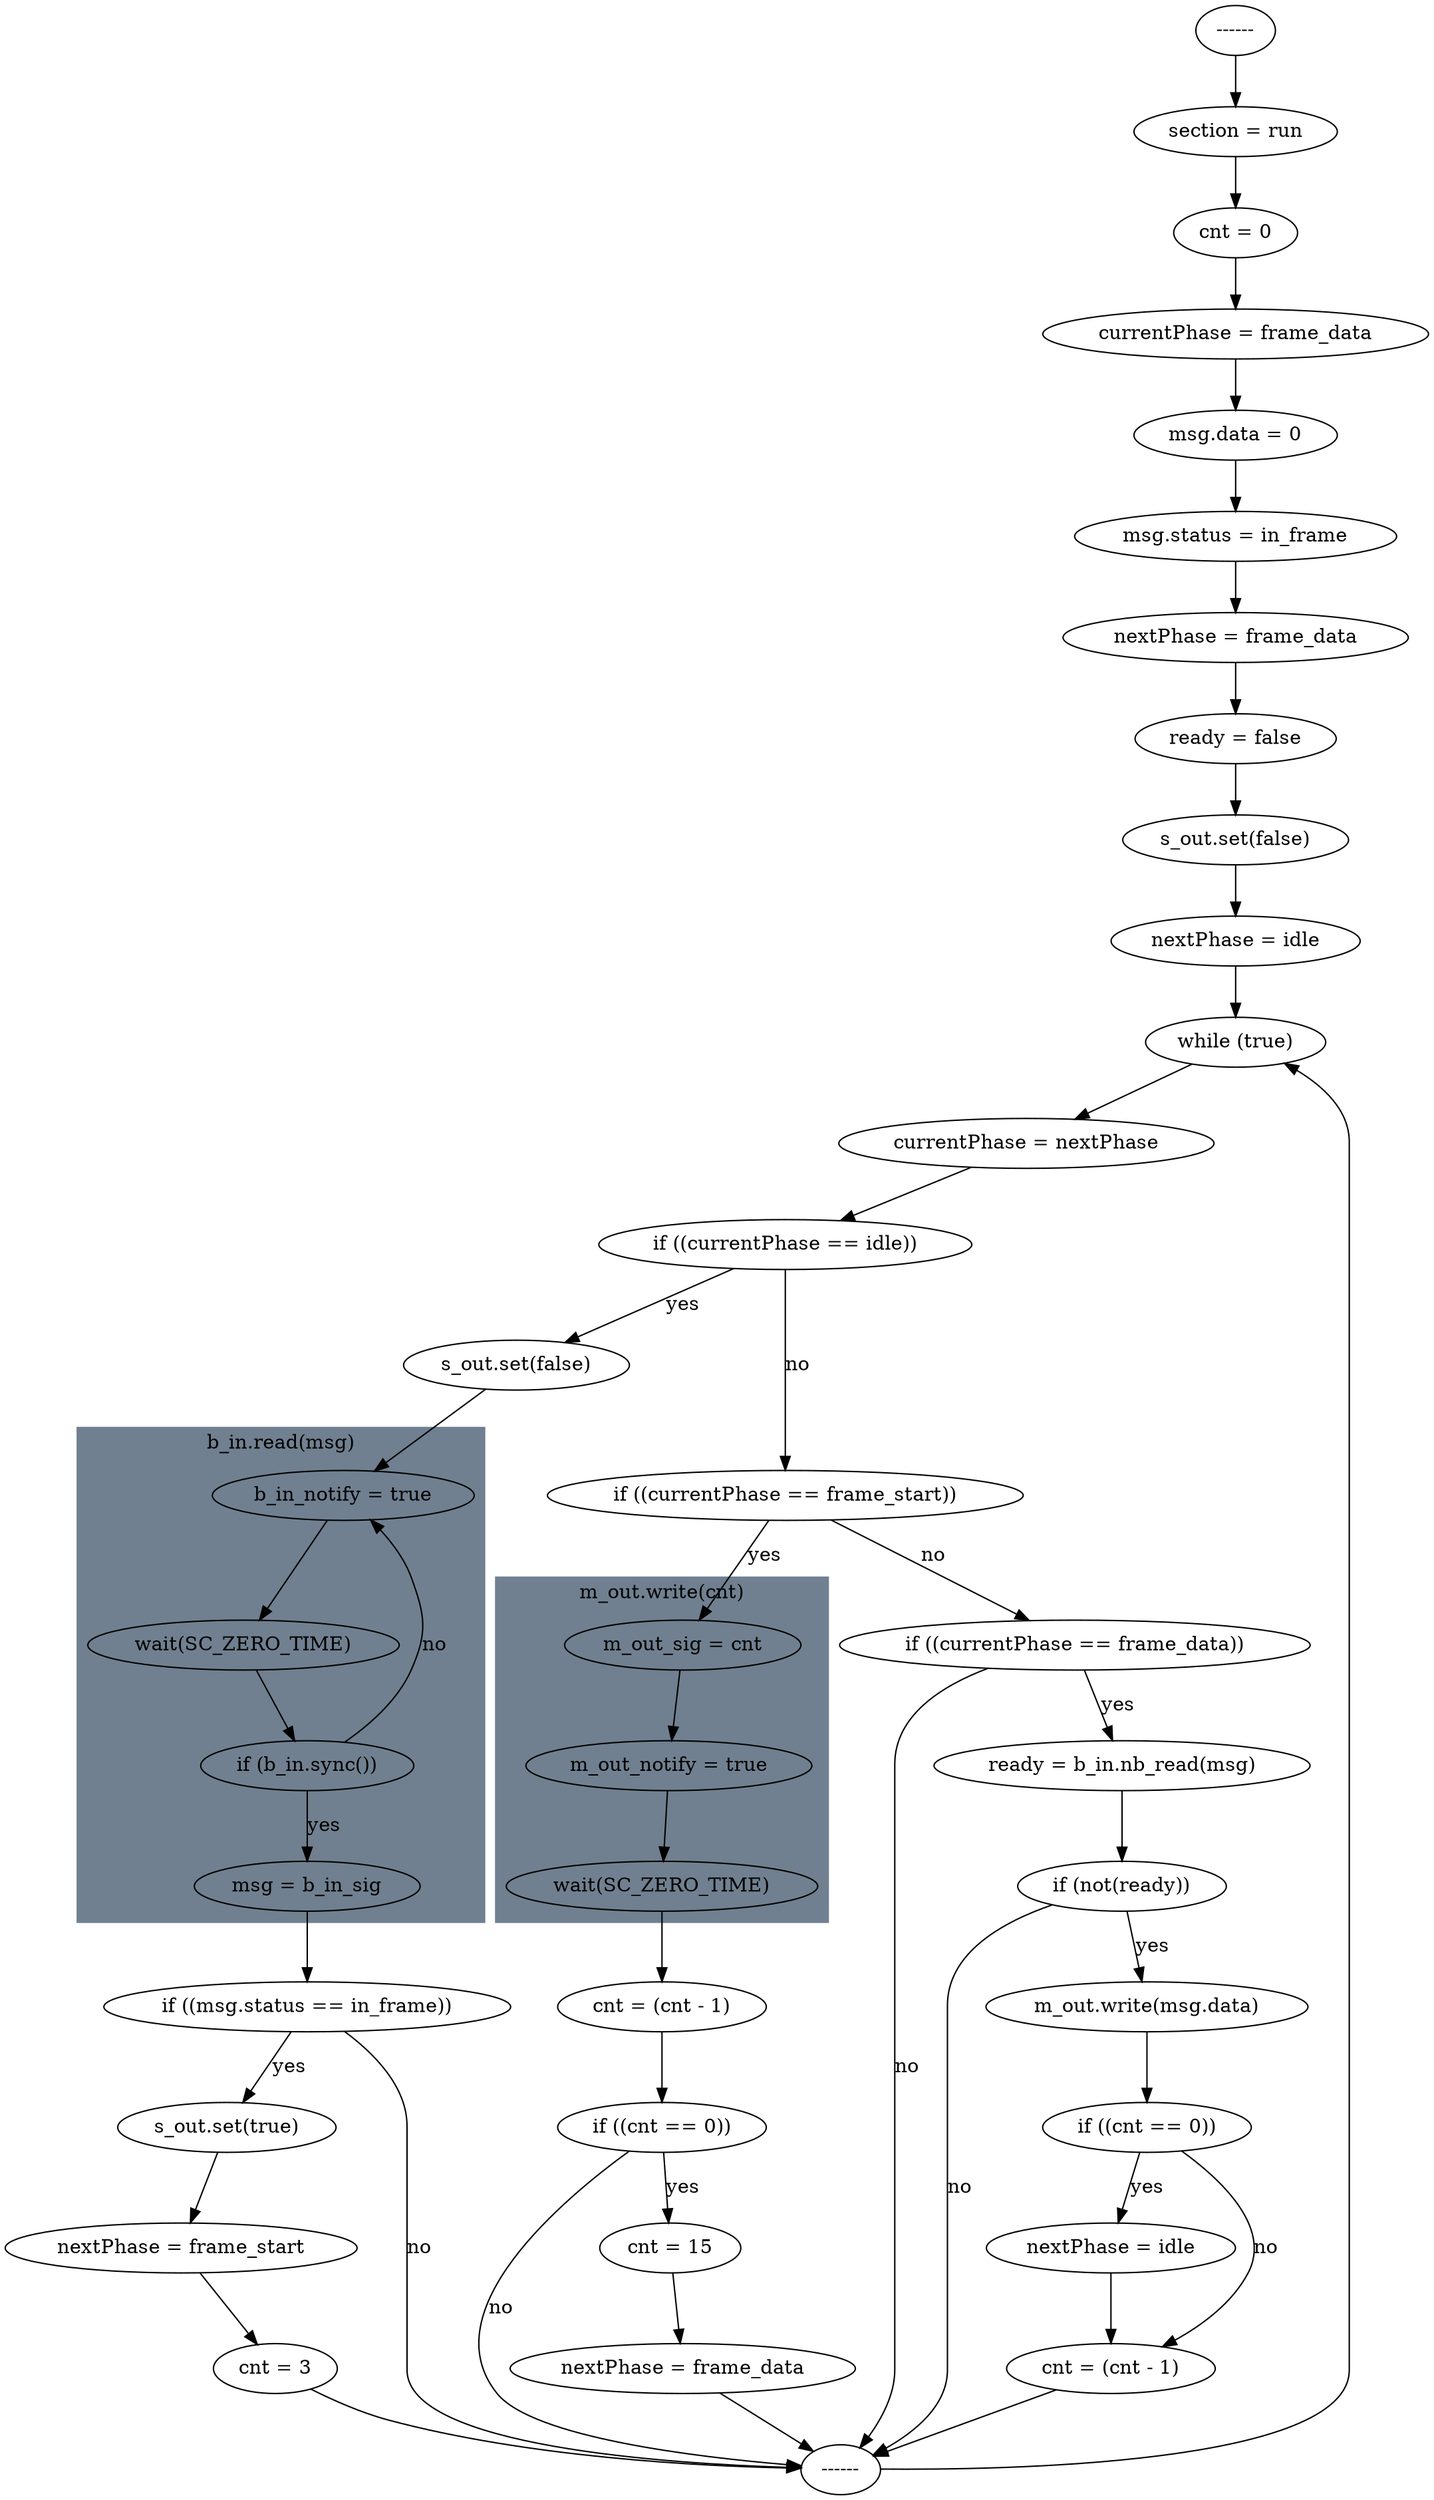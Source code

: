 digraph Example {  graph [rankdir=TD];
state_0[ label = "------"];
state_1[ label = "section = run"];
state_2[ label = "cnt = 0"];
state_3[ label = "currentPhase = frame_data"];
state_4[ label = "msg.data = 0"];
state_5[ label = "msg.status = in_frame"];
state_6[ label = "nextPhase = frame_data"];
state_7[ label = "ready = false"];
state_8[ label = "s_out.set(false)"];
state_9[ label = "nextPhase = idle"];
state_10[ label = "while (true)"];
state_11[ label = "currentPhase = nextPhase"];
state_12[ label = "if ((currentPhase == idle))"];
state_13[ label = "s_out.set(false)"];
state_14[ label = "b_in_notify = true"];
state_15[ label = "if ((msg.status == in_frame))"];
state_16[ label = "s_out.set(true)"];
state_17[ label = "nextPhase = frame_start"];
state_18[ label = "cnt = 3"];
state_19[ label = "------"];
state_20[ label = "if ((currentPhase == frame_start))"];
state_21[ label = "m_out_sig = cnt"];
state_22[ label = "cnt = (cnt - 1)"];
state_23[ label = "if ((cnt == 0))"];
state_24[ label = "cnt = 15"];
state_25[ label = "nextPhase = frame_data"];
state_26[ label = "if ((currentPhase == frame_data))"];
state_27[ label = "ready = b_in.nb_read(msg)"];
state_28[ label = "if (not(ready))"];
state_29[ label = "m_out.write(msg.data)"];
state_30[ label = "if ((cnt == 0))"];
state_31[ label = "nextPhase = idle"];
state_32[ label = "cnt = (cnt - 1)"];
state_34[ label = "wait(SC_ZERO_TIME)"];
state_35[ label = "if (b_in.sync())"];
state_36[ label = "msg = b_in_sig"];
state_38[ label = "m_out_notify = true"];
state_39[ label = "wait(SC_ZERO_TIME)"];

state_0 -> state_1;
state_1 -> state_2;
state_2 -> state_3;
state_3 -> state_4;
state_4 -> state_5;
state_5 -> state_6;
state_6 -> state_7;
state_7 -> state_8;
state_8 -> state_9;
state_9 -> state_10;
state_10 -> state_11;
state_11 -> state_12;
state_12 -> state_13[label = "yes"];
state_12 -> state_20[label = "no"];
state_13 -> state_14;
state_14 -> state_34;
state_15 -> state_16[label = "yes"];
state_15 -> state_19[label = "no"];
state_16 -> state_17;
state_17 -> state_18;
state_18 -> state_19;
state_19 -> state_10;
state_20 -> state_21[label = "yes"];
state_20 -> state_26[label = "no"];
state_21 -> state_38;
state_22 -> state_23;
state_23 -> state_24[label = "yes"];
state_23 -> state_19[label = "no"];
state_24 -> state_25;
state_25 -> state_19;
state_26 -> state_27[label = "yes"];
state_26 -> state_19[label = "no"];
state_27 -> state_28;
state_28 -> state_29[label = "yes"];
state_28 -> state_19[label = "no"];
state_29 -> state_30;
state_30 -> state_31[label = "yes"];
state_30 -> state_32[label = "no"];
state_31 -> state_32;
state_32 -> state_19;
state_34 -> state_35;
state_35 -> state_14[label = "no"];
state_35 -> state_36[label = "yes"];
state_36 -> state_15;
state_38 -> state_39;
state_39 -> state_22;

subgraph cluster_0 {
style=filled; color=slategray;
state_14
state_34
state_35
state_36
label = "b_in.read(msg)";
}
subgraph cluster_1 {
style=filled; color=slategray;
state_21
state_38
state_39
label = "m_out.write(cnt)";
}
}
